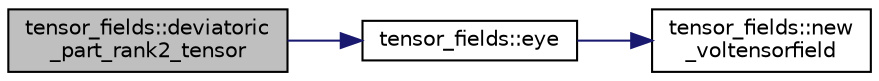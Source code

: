 digraph "tensor_fields::deviatoric_part_rank2_tensor"
{
 // LATEX_PDF_SIZE
  edge [fontname="Helvetica",fontsize="10",labelfontname="Helvetica",labelfontsize="10"];
  node [fontname="Helvetica",fontsize="10",shape=record];
  rankdir="LR";
  Node1 [label="tensor_fields::deviatoric\l_part_rank2_tensor",height=0.2,width=0.4,color="black", fillcolor="grey75", style="filled", fontcolor="black",tooltip=" "];
  Node1 -> Node2 [color="midnightblue",fontsize="10",style="solid",fontname="Helvetica"];
  Node2 [label="tensor_fields::eye",height=0.2,width=0.4,color="black", fillcolor="white", style="filled",URL="$namespacetensor__fields.html#aac106b13779602c59f2e77ffd8b70455",tooltip=" "];
  Node2 -> Node3 [color="midnightblue",fontsize="10",style="solid",fontname="Helvetica"];
  Node3 [label="tensor_fields::new\l_voltensorfield",height=0.2,width=0.4,color="black", fillcolor="white", style="filled",URL="$namespacetensor__fields.html#a62f581f9e29e80f5ed7d3d2b9539398c",tooltip=" "];
}
